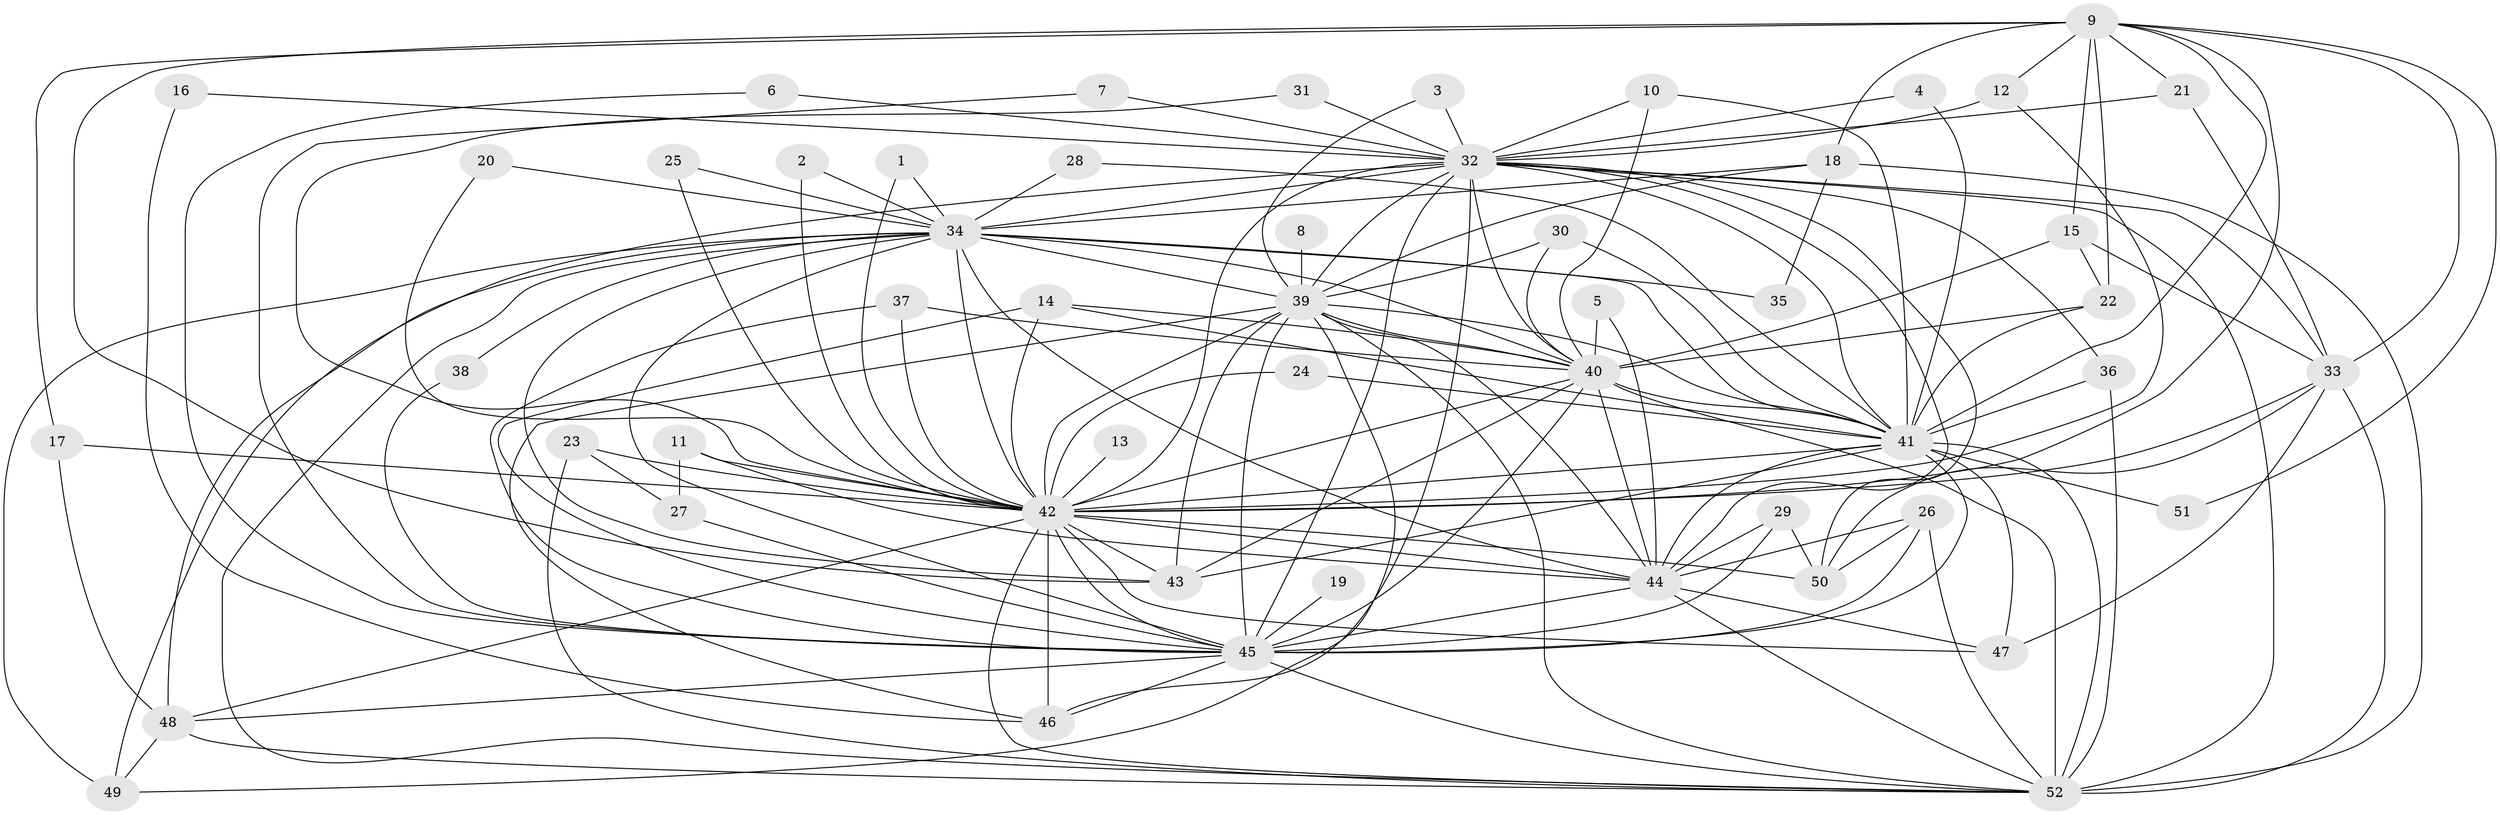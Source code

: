 // original degree distribution, {17: 0.019230769230769232, 25: 0.009615384615384616, 21: 0.038461538461538464, 18: 0.009615384615384616, 34: 0.009615384615384616, 15: 0.009615384615384616, 3: 0.19230769230769232, 5: 0.028846153846153848, 2: 0.5480769230769231, 6: 0.019230769230769232, 4: 0.09615384615384616, 7: 0.009615384615384616, 8: 0.009615384615384616}
// Generated by graph-tools (version 1.1) at 2025/49/03/09/25 03:49:30]
// undirected, 52 vertices, 152 edges
graph export_dot {
graph [start="1"]
  node [color=gray90,style=filled];
  1;
  2;
  3;
  4;
  5;
  6;
  7;
  8;
  9;
  10;
  11;
  12;
  13;
  14;
  15;
  16;
  17;
  18;
  19;
  20;
  21;
  22;
  23;
  24;
  25;
  26;
  27;
  28;
  29;
  30;
  31;
  32;
  33;
  34;
  35;
  36;
  37;
  38;
  39;
  40;
  41;
  42;
  43;
  44;
  45;
  46;
  47;
  48;
  49;
  50;
  51;
  52;
  1 -- 34 [weight=1.0];
  1 -- 42 [weight=1.0];
  2 -- 34 [weight=1.0];
  2 -- 42 [weight=1.0];
  3 -- 32 [weight=1.0];
  3 -- 39 [weight=1.0];
  4 -- 32 [weight=1.0];
  4 -- 41 [weight=1.0];
  5 -- 40 [weight=1.0];
  5 -- 44 [weight=1.0];
  6 -- 32 [weight=1.0];
  6 -- 45 [weight=1.0];
  7 -- 32 [weight=1.0];
  7 -- 45 [weight=1.0];
  8 -- 39 [weight=2.0];
  9 -- 12 [weight=1.0];
  9 -- 15 [weight=1.0];
  9 -- 17 [weight=1.0];
  9 -- 18 [weight=1.0];
  9 -- 21 [weight=1.0];
  9 -- 22 [weight=1.0];
  9 -- 33 [weight=1.0];
  9 -- 41 [weight=1.0];
  9 -- 42 [weight=1.0];
  9 -- 43 [weight=2.0];
  9 -- 51 [weight=1.0];
  10 -- 32 [weight=1.0];
  10 -- 40 [weight=1.0];
  10 -- 41 [weight=1.0];
  11 -- 27 [weight=1.0];
  11 -- 42 [weight=1.0];
  11 -- 44 [weight=1.0];
  12 -- 32 [weight=1.0];
  12 -- 42 [weight=1.0];
  13 -- 42 [weight=1.0];
  14 -- 40 [weight=1.0];
  14 -- 41 [weight=1.0];
  14 -- 42 [weight=1.0];
  14 -- 45 [weight=1.0];
  15 -- 22 [weight=1.0];
  15 -- 33 [weight=1.0];
  15 -- 40 [weight=1.0];
  16 -- 32 [weight=1.0];
  16 -- 46 [weight=1.0];
  17 -- 42 [weight=2.0];
  17 -- 48 [weight=1.0];
  18 -- 34 [weight=1.0];
  18 -- 35 [weight=1.0];
  18 -- 39 [weight=1.0];
  18 -- 52 [weight=1.0];
  19 -- 45 [weight=1.0];
  20 -- 34 [weight=1.0];
  20 -- 42 [weight=1.0];
  21 -- 32 [weight=1.0];
  21 -- 33 [weight=1.0];
  22 -- 40 [weight=1.0];
  22 -- 41 [weight=1.0];
  23 -- 27 [weight=1.0];
  23 -- 42 [weight=1.0];
  23 -- 52 [weight=1.0];
  24 -- 41 [weight=1.0];
  24 -- 42 [weight=1.0];
  25 -- 34 [weight=1.0];
  25 -- 42 [weight=1.0];
  26 -- 44 [weight=1.0];
  26 -- 45 [weight=1.0];
  26 -- 50 [weight=1.0];
  26 -- 52 [weight=1.0];
  27 -- 45 [weight=1.0];
  28 -- 34 [weight=1.0];
  28 -- 41 [weight=1.0];
  29 -- 44 [weight=1.0];
  29 -- 45 [weight=2.0];
  29 -- 50 [weight=1.0];
  30 -- 39 [weight=1.0];
  30 -- 40 [weight=1.0];
  30 -- 41 [weight=1.0];
  31 -- 32 [weight=1.0];
  31 -- 42 [weight=1.0];
  32 -- 33 [weight=1.0];
  32 -- 34 [weight=3.0];
  32 -- 36 [weight=1.0];
  32 -- 39 [weight=2.0];
  32 -- 40 [weight=3.0];
  32 -- 41 [weight=2.0];
  32 -- 42 [weight=2.0];
  32 -- 44 [weight=2.0];
  32 -- 45 [weight=2.0];
  32 -- 46 [weight=1.0];
  32 -- 49 [weight=1.0];
  32 -- 50 [weight=1.0];
  32 -- 52 [weight=4.0];
  33 -- 42 [weight=1.0];
  33 -- 47 [weight=1.0];
  33 -- 50 [weight=1.0];
  33 -- 52 [weight=1.0];
  34 -- 35 [weight=1.0];
  34 -- 38 [weight=1.0];
  34 -- 39 [weight=1.0];
  34 -- 40 [weight=1.0];
  34 -- 41 [weight=1.0];
  34 -- 42 [weight=1.0];
  34 -- 43 [weight=1.0];
  34 -- 44 [weight=1.0];
  34 -- 45 [weight=1.0];
  34 -- 48 [weight=1.0];
  34 -- 49 [weight=1.0];
  34 -- 52 [weight=1.0];
  36 -- 41 [weight=1.0];
  36 -- 52 [weight=1.0];
  37 -- 40 [weight=1.0];
  37 -- 42 [weight=1.0];
  37 -- 45 [weight=1.0];
  38 -- 45 [weight=1.0];
  39 -- 40 [weight=1.0];
  39 -- 41 [weight=1.0];
  39 -- 42 [weight=1.0];
  39 -- 43 [weight=1.0];
  39 -- 44 [weight=2.0];
  39 -- 45 [weight=2.0];
  39 -- 46 [weight=1.0];
  39 -- 49 [weight=1.0];
  39 -- 52 [weight=1.0];
  40 -- 41 [weight=1.0];
  40 -- 42 [weight=1.0];
  40 -- 43 [weight=1.0];
  40 -- 44 [weight=1.0];
  40 -- 45 [weight=1.0];
  40 -- 52 [weight=2.0];
  41 -- 42 [weight=1.0];
  41 -- 43 [weight=1.0];
  41 -- 44 [weight=1.0];
  41 -- 45 [weight=1.0];
  41 -- 47 [weight=1.0];
  41 -- 51 [weight=1.0];
  41 -- 52 [weight=1.0];
  42 -- 43 [weight=1.0];
  42 -- 44 [weight=1.0];
  42 -- 45 [weight=2.0];
  42 -- 46 [weight=1.0];
  42 -- 47 [weight=2.0];
  42 -- 48 [weight=1.0];
  42 -- 50 [weight=1.0];
  42 -- 52 [weight=2.0];
  44 -- 45 [weight=1.0];
  44 -- 47 [weight=1.0];
  44 -- 52 [weight=1.0];
  45 -- 46 [weight=1.0];
  45 -- 48 [weight=1.0];
  45 -- 52 [weight=1.0];
  48 -- 49 [weight=1.0];
  48 -- 52 [weight=1.0];
}
